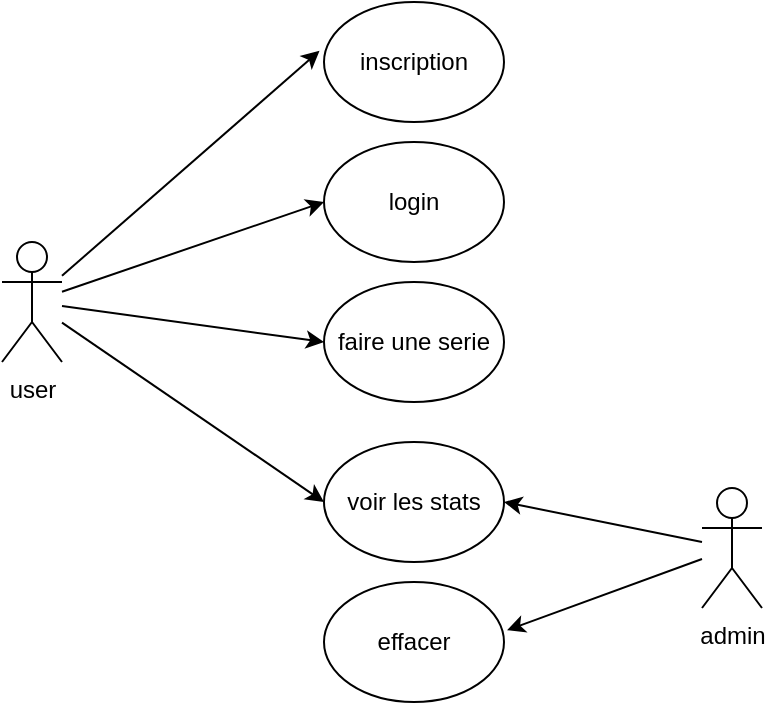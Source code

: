 <mxfile version="20.7.4" type="github">
  <diagram id="ZI57vvxGeYKEaFHkBOf0" name="Page-1">
    <mxGraphModel dx="1674" dy="782" grid="1" gridSize="10" guides="1" tooltips="1" connect="1" arrows="1" fold="1" page="1" pageScale="1" pageWidth="827" pageHeight="1169" math="0" shadow="0">
      <root>
        <mxCell id="0" />
        <mxCell id="1" parent="0" />
        <mxCell id="AeHJEFMsrwmH7Y3S1U4u-1" value="user" style="shape=umlActor;verticalLabelPosition=bottom;verticalAlign=top;html=1;outlineConnect=0;" vertex="1" parent="1">
          <mxGeometry x="20" y="140" width="30" height="60" as="geometry" />
        </mxCell>
        <mxCell id="AeHJEFMsrwmH7Y3S1U4u-2" value="admin" style="shape=umlActor;verticalLabelPosition=bottom;verticalAlign=top;html=1;outlineConnect=0;" vertex="1" parent="1">
          <mxGeometry x="370" y="263" width="30" height="60" as="geometry" />
        </mxCell>
        <mxCell id="AeHJEFMsrwmH7Y3S1U4u-3" value="inscription" style="ellipse;whiteSpace=wrap;html=1;" vertex="1" parent="1">
          <mxGeometry x="181" y="20" width="90" height="60" as="geometry" />
        </mxCell>
        <mxCell id="AeHJEFMsrwmH7Y3S1U4u-4" value="" style="endArrow=classic;html=1;rounded=0;entryX=-0.025;entryY=0.407;entryDx=0;entryDy=0;entryPerimeter=0;" edge="1" parent="1" source="AeHJEFMsrwmH7Y3S1U4u-1" target="AeHJEFMsrwmH7Y3S1U4u-3">
          <mxGeometry width="50" height="50" relative="1" as="geometry">
            <mxPoint x="90" y="44" as="sourcePoint" />
            <mxPoint x="180" y="60" as="targetPoint" />
          </mxGeometry>
        </mxCell>
        <mxCell id="AeHJEFMsrwmH7Y3S1U4u-5" value="" style="endArrow=classic;html=1;rounded=0;entryX=1;entryY=0.5;entryDx=0;entryDy=0;" edge="1" parent="1" source="AeHJEFMsrwmH7Y3S1U4u-2" target="AeHJEFMsrwmH7Y3S1U4u-8">
          <mxGeometry width="50" height="50" relative="1" as="geometry">
            <mxPoint x="90" y="180" as="sourcePoint" />
            <mxPoint x="440.0" y="50" as="targetPoint" />
          </mxGeometry>
        </mxCell>
        <mxCell id="AeHJEFMsrwmH7Y3S1U4u-6" value="login" style="ellipse;whiteSpace=wrap;html=1;" vertex="1" parent="1">
          <mxGeometry x="181" y="90" width="90" height="60" as="geometry" />
        </mxCell>
        <mxCell id="AeHJEFMsrwmH7Y3S1U4u-7" value="" style="endArrow=classic;html=1;rounded=0;entryX=0;entryY=0.5;entryDx=0;entryDy=0;" edge="1" parent="1" source="AeHJEFMsrwmH7Y3S1U4u-1" target="AeHJEFMsrwmH7Y3S1U4u-6">
          <mxGeometry width="50" height="50" relative="1" as="geometry">
            <mxPoint x="60" y="113.157" as="sourcePoint" />
            <mxPoint x="180" y="130" as="targetPoint" />
          </mxGeometry>
        </mxCell>
        <mxCell id="AeHJEFMsrwmH7Y3S1U4u-8" value="voir les stats" style="ellipse;whiteSpace=wrap;html=1;" vertex="1" parent="1">
          <mxGeometry x="181" y="240" width="90" height="60" as="geometry" />
        </mxCell>
        <mxCell id="AeHJEFMsrwmH7Y3S1U4u-9" value="" style="endArrow=classic;html=1;rounded=0;entryX=0;entryY=0.5;entryDx=0;entryDy=0;" edge="1" parent="1" source="AeHJEFMsrwmH7Y3S1U4u-1" target="AeHJEFMsrwmH7Y3S1U4u-10">
          <mxGeometry width="50" height="50" relative="1" as="geometry">
            <mxPoint x="60" y="130.345" as="sourcePoint" />
            <mxPoint x="130" y="240" as="targetPoint" />
          </mxGeometry>
        </mxCell>
        <mxCell id="AeHJEFMsrwmH7Y3S1U4u-10" value="faire une serie" style="ellipse;whiteSpace=wrap;html=1;" vertex="1" parent="1">
          <mxGeometry x="181" y="160" width="90" height="60" as="geometry" />
        </mxCell>
        <mxCell id="AeHJEFMsrwmH7Y3S1U4u-11" value="effacer" style="ellipse;whiteSpace=wrap;html=1;" vertex="1" parent="1">
          <mxGeometry x="181" y="310" width="90" height="60" as="geometry" />
        </mxCell>
        <mxCell id="AeHJEFMsrwmH7Y3S1U4u-12" value="" style="endArrow=classic;html=1;rounded=0;entryX=1.017;entryY=0.402;entryDx=0;entryDy=0;entryPerimeter=0;" edge="1" parent="1" source="AeHJEFMsrwmH7Y3S1U4u-2" target="AeHJEFMsrwmH7Y3S1U4u-11">
          <mxGeometry width="50" height="50" relative="1" as="geometry">
            <mxPoint x="470.0" y="131.141" as="sourcePoint" />
            <mxPoint x="279.83" y="272.38" as="targetPoint" />
          </mxGeometry>
        </mxCell>
        <mxCell id="AeHJEFMsrwmH7Y3S1U4u-13" value="" style="endArrow=classic;html=1;rounded=0;entryX=0;entryY=0.5;entryDx=0;entryDy=0;" edge="1" parent="1" source="AeHJEFMsrwmH7Y3S1U4u-1" target="AeHJEFMsrwmH7Y3S1U4u-8">
          <mxGeometry width="50" height="50" relative="1" as="geometry">
            <mxPoint x="50" y="140" as="sourcePoint" />
            <mxPoint x="191" y="200" as="targetPoint" />
          </mxGeometry>
        </mxCell>
      </root>
    </mxGraphModel>
  </diagram>
</mxfile>
